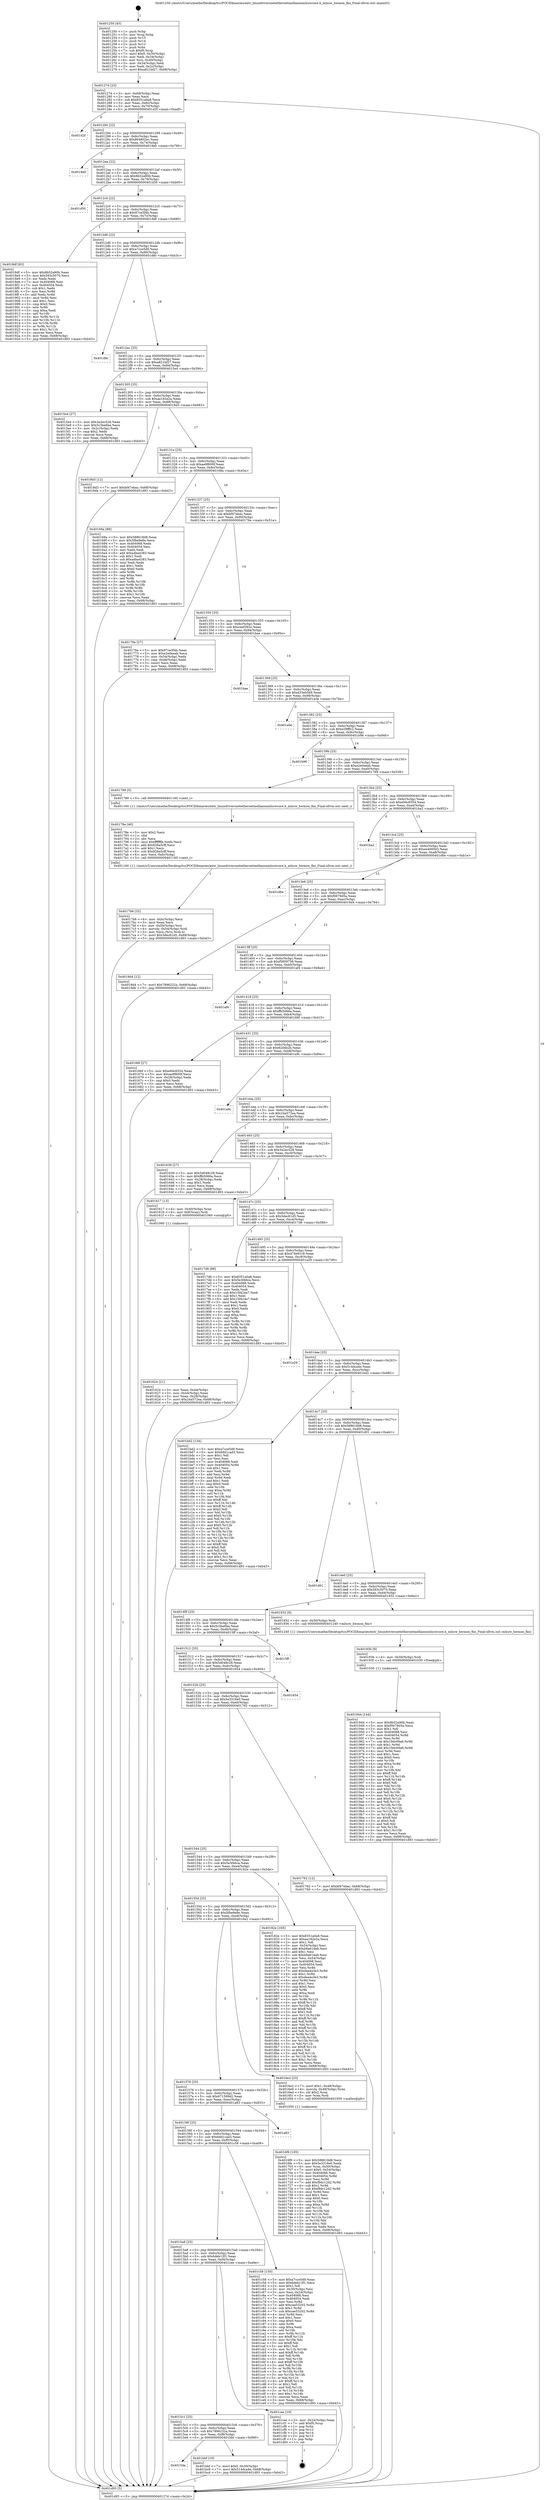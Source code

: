 digraph "0x401250" {
  label = "0x401250 (/mnt/c/Users/mathe/Desktop/tcc/POCII/binaries/extr_linuxdriversnetethernetmellanoxmlxswcore.h_mlxsw_hwmon_fini_Final-ollvm.out::main(0))"
  labelloc = "t"
  node[shape=record]

  Entry [label="",width=0.3,height=0.3,shape=circle,fillcolor=black,style=filled]
  "0x40127d" [label="{
     0x40127d [23]\l
     | [instrs]\l
     &nbsp;&nbsp;0x40127d \<+3\>: mov -0x68(%rbp),%eax\l
     &nbsp;&nbsp;0x401280 \<+2\>: mov %eax,%ecx\l
     &nbsp;&nbsp;0x401282 \<+6\>: sub $0x8351a0a8,%ecx\l
     &nbsp;&nbsp;0x401288 \<+3\>: mov %eax,-0x6c(%rbp)\l
     &nbsp;&nbsp;0x40128b \<+3\>: mov %ecx,-0x70(%rbp)\l
     &nbsp;&nbsp;0x40128e \<+6\>: je 0000000000401d2f \<main+0xadf\>\l
  }"]
  "0x401d2f" [label="{
     0x401d2f\l
  }", style=dashed]
  "0x401294" [label="{
     0x401294 [22]\l
     | [instrs]\l
     &nbsp;&nbsp;0x401294 \<+5\>: jmp 0000000000401299 \<main+0x49\>\l
     &nbsp;&nbsp;0x401299 \<+3\>: mov -0x6c(%rbp),%eax\l
     &nbsp;&nbsp;0x40129c \<+5\>: sub $0x864802ec,%eax\l
     &nbsp;&nbsp;0x4012a1 \<+3\>: mov %eax,-0x74(%rbp)\l
     &nbsp;&nbsp;0x4012a4 \<+6\>: je 00000000004019e0 \<main+0x790\>\l
  }"]
  Exit [label="",width=0.3,height=0.3,shape=circle,fillcolor=black,style=filled,peripheries=2]
  "0x4019e0" [label="{
     0x4019e0\l
  }", style=dashed]
  "0x4012aa" [label="{
     0x4012aa [22]\l
     | [instrs]\l
     &nbsp;&nbsp;0x4012aa \<+5\>: jmp 00000000004012af \<main+0x5f\>\l
     &nbsp;&nbsp;0x4012af \<+3\>: mov -0x6c(%rbp),%eax\l
     &nbsp;&nbsp;0x4012b2 \<+5\>: sub $0x8b52a90b,%eax\l
     &nbsp;&nbsp;0x4012b7 \<+3\>: mov %eax,-0x78(%rbp)\l
     &nbsp;&nbsp;0x4012ba \<+6\>: je 0000000000401d50 \<main+0xb00\>\l
  }"]
  "0x4015da" [label="{
     0x4015da\l
  }", style=dashed]
  "0x401d50" [label="{
     0x401d50\l
  }", style=dashed]
  "0x4012c0" [label="{
     0x4012c0 [22]\l
     | [instrs]\l
     &nbsp;&nbsp;0x4012c0 \<+5\>: jmp 00000000004012c5 \<main+0x75\>\l
     &nbsp;&nbsp;0x4012c5 \<+3\>: mov -0x6c(%rbp),%eax\l
     &nbsp;&nbsp;0x4012c8 \<+5\>: sub $0x97ce3f4b,%eax\l
     &nbsp;&nbsp;0x4012cd \<+3\>: mov %eax,-0x7c(%rbp)\l
     &nbsp;&nbsp;0x4012d0 \<+6\>: je 00000000004018df \<main+0x68f\>\l
  }"]
  "0x401bbf" [label="{
     0x401bbf [19]\l
     | [instrs]\l
     &nbsp;&nbsp;0x401bbf \<+7\>: movl $0x0,-0x30(%rbp)\l
     &nbsp;&nbsp;0x401bc6 \<+7\>: movl $0x514dca4e,-0x68(%rbp)\l
     &nbsp;&nbsp;0x401bcd \<+5\>: jmp 0000000000401d93 \<main+0xb43\>\l
  }"]
  "0x4018df" [label="{
     0x4018df [83]\l
     | [instrs]\l
     &nbsp;&nbsp;0x4018df \<+5\>: mov $0x8b52a90b,%eax\l
     &nbsp;&nbsp;0x4018e4 \<+5\>: mov $0x593c5070,%ecx\l
     &nbsp;&nbsp;0x4018e9 \<+2\>: xor %edx,%edx\l
     &nbsp;&nbsp;0x4018eb \<+7\>: mov 0x404068,%esi\l
     &nbsp;&nbsp;0x4018f2 \<+7\>: mov 0x404054,%edi\l
     &nbsp;&nbsp;0x4018f9 \<+3\>: sub $0x1,%edx\l
     &nbsp;&nbsp;0x4018fc \<+3\>: mov %esi,%r8d\l
     &nbsp;&nbsp;0x4018ff \<+3\>: add %edx,%r8d\l
     &nbsp;&nbsp;0x401902 \<+4\>: imul %r8d,%esi\l
     &nbsp;&nbsp;0x401906 \<+3\>: and $0x1,%esi\l
     &nbsp;&nbsp;0x401909 \<+3\>: cmp $0x0,%esi\l
     &nbsp;&nbsp;0x40190c \<+4\>: sete %r9b\l
     &nbsp;&nbsp;0x401910 \<+3\>: cmp $0xa,%edi\l
     &nbsp;&nbsp;0x401913 \<+4\>: setl %r10b\l
     &nbsp;&nbsp;0x401917 \<+3\>: mov %r9b,%r11b\l
     &nbsp;&nbsp;0x40191a \<+3\>: and %r10b,%r11b\l
     &nbsp;&nbsp;0x40191d \<+3\>: xor %r10b,%r9b\l
     &nbsp;&nbsp;0x401920 \<+3\>: or %r9b,%r11b\l
     &nbsp;&nbsp;0x401923 \<+4\>: test $0x1,%r11b\l
     &nbsp;&nbsp;0x401927 \<+3\>: cmovne %ecx,%eax\l
     &nbsp;&nbsp;0x40192a \<+3\>: mov %eax,-0x68(%rbp)\l
     &nbsp;&nbsp;0x40192d \<+5\>: jmp 0000000000401d93 \<main+0xb43\>\l
  }"]
  "0x4012d6" [label="{
     0x4012d6 [22]\l
     | [instrs]\l
     &nbsp;&nbsp;0x4012d6 \<+5\>: jmp 00000000004012db \<main+0x8b\>\l
     &nbsp;&nbsp;0x4012db \<+3\>: mov -0x6c(%rbp),%eax\l
     &nbsp;&nbsp;0x4012de \<+5\>: sub $0xa7cce5d9,%eax\l
     &nbsp;&nbsp;0x4012e3 \<+3\>: mov %eax,-0x80(%rbp)\l
     &nbsp;&nbsp;0x4012e6 \<+6\>: je 0000000000401d8c \<main+0xb3c\>\l
  }"]
  "0x4015c1" [label="{
     0x4015c1 [25]\l
     | [instrs]\l
     &nbsp;&nbsp;0x4015c1 \<+5\>: jmp 00000000004015c6 \<main+0x376\>\l
     &nbsp;&nbsp;0x4015c6 \<+3\>: mov -0x6c(%rbp),%eax\l
     &nbsp;&nbsp;0x4015c9 \<+5\>: sub $0x7896232a,%eax\l
     &nbsp;&nbsp;0x4015ce \<+6\>: mov %eax,-0xf8(%rbp)\l
     &nbsp;&nbsp;0x4015d4 \<+6\>: je 0000000000401bbf \<main+0x96f\>\l
  }"]
  "0x401d8c" [label="{
     0x401d8c\l
  }", style=dashed]
  "0x4012ec" [label="{
     0x4012ec [25]\l
     | [instrs]\l
     &nbsp;&nbsp;0x4012ec \<+5\>: jmp 00000000004012f1 \<main+0xa1\>\l
     &nbsp;&nbsp;0x4012f1 \<+3\>: mov -0x6c(%rbp),%eax\l
     &nbsp;&nbsp;0x4012f4 \<+5\>: sub $0xa821bf27,%eax\l
     &nbsp;&nbsp;0x4012f9 \<+6\>: mov %eax,-0x84(%rbp)\l
     &nbsp;&nbsp;0x4012ff \<+6\>: je 00000000004015e4 \<main+0x394\>\l
  }"]
  "0x401cee" [label="{
     0x401cee [19]\l
     | [instrs]\l
     &nbsp;&nbsp;0x401cee \<+3\>: mov -0x24(%rbp),%eax\l
     &nbsp;&nbsp;0x401cf1 \<+7\>: add $0xf0,%rsp\l
     &nbsp;&nbsp;0x401cf8 \<+1\>: pop %rbx\l
     &nbsp;&nbsp;0x401cf9 \<+2\>: pop %r12\l
     &nbsp;&nbsp;0x401cfb \<+2\>: pop %r14\l
     &nbsp;&nbsp;0x401cfd \<+2\>: pop %r15\l
     &nbsp;&nbsp;0x401cff \<+1\>: pop %rbp\l
     &nbsp;&nbsp;0x401d00 \<+1\>: ret\l
  }"]
  "0x4015e4" [label="{
     0x4015e4 [27]\l
     | [instrs]\l
     &nbsp;&nbsp;0x4015e4 \<+5\>: mov $0x3a2ec528,%eax\l
     &nbsp;&nbsp;0x4015e9 \<+5\>: mov $0x5c3be6ba,%ecx\l
     &nbsp;&nbsp;0x4015ee \<+3\>: mov -0x2c(%rbp),%edx\l
     &nbsp;&nbsp;0x4015f1 \<+3\>: cmp $0x2,%edx\l
     &nbsp;&nbsp;0x4015f4 \<+3\>: cmovne %ecx,%eax\l
     &nbsp;&nbsp;0x4015f7 \<+3\>: mov %eax,-0x68(%rbp)\l
     &nbsp;&nbsp;0x4015fa \<+5\>: jmp 0000000000401d93 \<main+0xb43\>\l
  }"]
  "0x401305" [label="{
     0x401305 [25]\l
     | [instrs]\l
     &nbsp;&nbsp;0x401305 \<+5\>: jmp 000000000040130a \<main+0xba\>\l
     &nbsp;&nbsp;0x40130a \<+3\>: mov -0x6c(%rbp),%eax\l
     &nbsp;&nbsp;0x40130d \<+5\>: sub $0xaa182e2a,%eax\l
     &nbsp;&nbsp;0x401312 \<+6\>: mov %eax,-0x88(%rbp)\l
     &nbsp;&nbsp;0x401318 \<+6\>: je 00000000004018d3 \<main+0x683\>\l
  }"]
  "0x401d93" [label="{
     0x401d93 [5]\l
     | [instrs]\l
     &nbsp;&nbsp;0x401d93 \<+5\>: jmp 000000000040127d \<main+0x2d\>\l
  }"]
  "0x401250" [label="{
     0x401250 [45]\l
     | [instrs]\l
     &nbsp;&nbsp;0x401250 \<+1\>: push %rbp\l
     &nbsp;&nbsp;0x401251 \<+3\>: mov %rsp,%rbp\l
     &nbsp;&nbsp;0x401254 \<+2\>: push %r15\l
     &nbsp;&nbsp;0x401256 \<+2\>: push %r14\l
     &nbsp;&nbsp;0x401258 \<+2\>: push %r12\l
     &nbsp;&nbsp;0x40125a \<+1\>: push %rbx\l
     &nbsp;&nbsp;0x40125b \<+7\>: sub $0xf0,%rsp\l
     &nbsp;&nbsp;0x401262 \<+7\>: movl $0x0,-0x30(%rbp)\l
     &nbsp;&nbsp;0x401269 \<+3\>: mov %edi,-0x34(%rbp)\l
     &nbsp;&nbsp;0x40126c \<+4\>: mov %rsi,-0x40(%rbp)\l
     &nbsp;&nbsp;0x401270 \<+3\>: mov -0x34(%rbp),%edi\l
     &nbsp;&nbsp;0x401273 \<+3\>: mov %edi,-0x2c(%rbp)\l
     &nbsp;&nbsp;0x401276 \<+7\>: movl $0xa821bf27,-0x68(%rbp)\l
  }"]
  "0x4015a8" [label="{
     0x4015a8 [25]\l
     | [instrs]\l
     &nbsp;&nbsp;0x4015a8 \<+5\>: jmp 00000000004015ad \<main+0x35d\>\l
     &nbsp;&nbsp;0x4015ad \<+3\>: mov -0x6c(%rbp),%eax\l
     &nbsp;&nbsp;0x4015b0 \<+5\>: sub $0x6deb13f1,%eax\l
     &nbsp;&nbsp;0x4015b5 \<+6\>: mov %eax,-0xf4(%rbp)\l
     &nbsp;&nbsp;0x4015bb \<+6\>: je 0000000000401cee \<main+0xa9e\>\l
  }"]
  "0x4018d3" [label="{
     0x4018d3 [12]\l
     | [instrs]\l
     &nbsp;&nbsp;0x4018d3 \<+7\>: movl $0xbf47ebac,-0x68(%rbp)\l
     &nbsp;&nbsp;0x4018da \<+5\>: jmp 0000000000401d93 \<main+0xb43\>\l
  }"]
  "0x40131e" [label="{
     0x40131e [25]\l
     | [instrs]\l
     &nbsp;&nbsp;0x40131e \<+5\>: jmp 0000000000401323 \<main+0xd3\>\l
     &nbsp;&nbsp;0x401323 \<+3\>: mov -0x6c(%rbp),%eax\l
     &nbsp;&nbsp;0x401326 \<+5\>: sub $0xae9f600f,%eax\l
     &nbsp;&nbsp;0x40132b \<+6\>: mov %eax,-0x8c(%rbp)\l
     &nbsp;&nbsp;0x401331 \<+6\>: je 000000000040168a \<main+0x43a\>\l
  }"]
  "0x401c58" [label="{
     0x401c58 [150]\l
     | [instrs]\l
     &nbsp;&nbsp;0x401c58 \<+5\>: mov $0xa7cce5d9,%eax\l
     &nbsp;&nbsp;0x401c5d \<+5\>: mov $0x6deb13f1,%ecx\l
     &nbsp;&nbsp;0x401c62 \<+2\>: mov $0x1,%dl\l
     &nbsp;&nbsp;0x401c64 \<+3\>: mov -0x30(%rbp),%esi\l
     &nbsp;&nbsp;0x401c67 \<+3\>: mov %esi,-0x24(%rbp)\l
     &nbsp;&nbsp;0x401c6a \<+7\>: mov 0x404068,%esi\l
     &nbsp;&nbsp;0x401c71 \<+7\>: mov 0x404054,%edi\l
     &nbsp;&nbsp;0x401c78 \<+3\>: mov %esi,%r8d\l
     &nbsp;&nbsp;0x401c7b \<+7\>: add $0xcae53202,%r8d\l
     &nbsp;&nbsp;0x401c82 \<+4\>: sub $0x1,%r8d\l
     &nbsp;&nbsp;0x401c86 \<+7\>: sub $0xcae53202,%r8d\l
     &nbsp;&nbsp;0x401c8d \<+4\>: imul %r8d,%esi\l
     &nbsp;&nbsp;0x401c91 \<+3\>: and $0x1,%esi\l
     &nbsp;&nbsp;0x401c94 \<+3\>: cmp $0x0,%esi\l
     &nbsp;&nbsp;0x401c97 \<+4\>: sete %r9b\l
     &nbsp;&nbsp;0x401c9b \<+3\>: cmp $0xa,%edi\l
     &nbsp;&nbsp;0x401c9e \<+4\>: setl %r10b\l
     &nbsp;&nbsp;0x401ca2 \<+3\>: mov %r9b,%r11b\l
     &nbsp;&nbsp;0x401ca5 \<+4\>: xor $0xff,%r11b\l
     &nbsp;&nbsp;0x401ca9 \<+3\>: mov %r10b,%bl\l
     &nbsp;&nbsp;0x401cac \<+3\>: xor $0xff,%bl\l
     &nbsp;&nbsp;0x401caf \<+3\>: xor $0x1,%dl\l
     &nbsp;&nbsp;0x401cb2 \<+3\>: mov %r11b,%r14b\l
     &nbsp;&nbsp;0x401cb5 \<+4\>: and $0xff,%r14b\l
     &nbsp;&nbsp;0x401cb9 \<+3\>: and %dl,%r9b\l
     &nbsp;&nbsp;0x401cbc \<+3\>: mov %bl,%r15b\l
     &nbsp;&nbsp;0x401cbf \<+4\>: and $0xff,%r15b\l
     &nbsp;&nbsp;0x401cc3 \<+3\>: and %dl,%r10b\l
     &nbsp;&nbsp;0x401cc6 \<+3\>: or %r9b,%r14b\l
     &nbsp;&nbsp;0x401cc9 \<+3\>: or %r10b,%r15b\l
     &nbsp;&nbsp;0x401ccc \<+3\>: xor %r15b,%r14b\l
     &nbsp;&nbsp;0x401ccf \<+3\>: or %bl,%r11b\l
     &nbsp;&nbsp;0x401cd2 \<+4\>: xor $0xff,%r11b\l
     &nbsp;&nbsp;0x401cd6 \<+3\>: or $0x1,%dl\l
     &nbsp;&nbsp;0x401cd9 \<+3\>: and %dl,%r11b\l
     &nbsp;&nbsp;0x401cdc \<+3\>: or %r11b,%r14b\l
     &nbsp;&nbsp;0x401cdf \<+4\>: test $0x1,%r14b\l
     &nbsp;&nbsp;0x401ce3 \<+3\>: cmovne %ecx,%eax\l
     &nbsp;&nbsp;0x401ce6 \<+3\>: mov %eax,-0x68(%rbp)\l
     &nbsp;&nbsp;0x401ce9 \<+5\>: jmp 0000000000401d93 \<main+0xb43\>\l
  }"]
  "0x40168a" [label="{
     0x40168a [88]\l
     | [instrs]\l
     &nbsp;&nbsp;0x40168a \<+5\>: mov $0x588618d8,%eax\l
     &nbsp;&nbsp;0x40168f \<+5\>: mov $0x5fbe9e8e,%ecx\l
     &nbsp;&nbsp;0x401694 \<+7\>: mov 0x404068,%edx\l
     &nbsp;&nbsp;0x40169b \<+7\>: mov 0x404054,%esi\l
     &nbsp;&nbsp;0x4016a2 \<+2\>: mov %edx,%edi\l
     &nbsp;&nbsp;0x4016a4 \<+6\>: add $0xa4ba4383,%edi\l
     &nbsp;&nbsp;0x4016aa \<+3\>: sub $0x1,%edi\l
     &nbsp;&nbsp;0x4016ad \<+6\>: sub $0xa4ba4383,%edi\l
     &nbsp;&nbsp;0x4016b3 \<+3\>: imul %edi,%edx\l
     &nbsp;&nbsp;0x4016b6 \<+3\>: and $0x1,%edx\l
     &nbsp;&nbsp;0x4016b9 \<+3\>: cmp $0x0,%edx\l
     &nbsp;&nbsp;0x4016bc \<+4\>: sete %r8b\l
     &nbsp;&nbsp;0x4016c0 \<+3\>: cmp $0xa,%esi\l
     &nbsp;&nbsp;0x4016c3 \<+4\>: setl %r9b\l
     &nbsp;&nbsp;0x4016c7 \<+3\>: mov %r8b,%r10b\l
     &nbsp;&nbsp;0x4016ca \<+3\>: and %r9b,%r10b\l
     &nbsp;&nbsp;0x4016cd \<+3\>: xor %r9b,%r8b\l
     &nbsp;&nbsp;0x4016d0 \<+3\>: or %r8b,%r10b\l
     &nbsp;&nbsp;0x4016d3 \<+4\>: test $0x1,%r10b\l
     &nbsp;&nbsp;0x4016d7 \<+3\>: cmovne %ecx,%eax\l
     &nbsp;&nbsp;0x4016da \<+3\>: mov %eax,-0x68(%rbp)\l
     &nbsp;&nbsp;0x4016dd \<+5\>: jmp 0000000000401d93 \<main+0xb43\>\l
  }"]
  "0x401337" [label="{
     0x401337 [25]\l
     | [instrs]\l
     &nbsp;&nbsp;0x401337 \<+5\>: jmp 000000000040133c \<main+0xec\>\l
     &nbsp;&nbsp;0x40133c \<+3\>: mov -0x6c(%rbp),%eax\l
     &nbsp;&nbsp;0x40133f \<+5\>: sub $0xbf47ebac,%eax\l
     &nbsp;&nbsp;0x401344 \<+6\>: mov %eax,-0x90(%rbp)\l
     &nbsp;&nbsp;0x40134a \<+6\>: je 000000000040176e \<main+0x51e\>\l
  }"]
  "0x40158f" [label="{
     0x40158f [25]\l
     | [instrs]\l
     &nbsp;&nbsp;0x40158f \<+5\>: jmp 0000000000401594 \<main+0x344\>\l
     &nbsp;&nbsp;0x401594 \<+3\>: mov -0x6c(%rbp),%eax\l
     &nbsp;&nbsp;0x401597 \<+5\>: sub $0x6dd1cad3,%eax\l
     &nbsp;&nbsp;0x40159c \<+6\>: mov %eax,-0xf0(%rbp)\l
     &nbsp;&nbsp;0x4015a2 \<+6\>: je 0000000000401c58 \<main+0xa08\>\l
  }"]
  "0x40176e" [label="{
     0x40176e [27]\l
     | [instrs]\l
     &nbsp;&nbsp;0x40176e \<+5\>: mov $0x97ce3f4b,%eax\l
     &nbsp;&nbsp;0x401773 \<+5\>: mov $0xe2e0eeab,%ecx\l
     &nbsp;&nbsp;0x401778 \<+3\>: mov -0x54(%rbp),%edx\l
     &nbsp;&nbsp;0x40177b \<+3\>: cmp -0x48(%rbp),%edx\l
     &nbsp;&nbsp;0x40177e \<+3\>: cmovl %ecx,%eax\l
     &nbsp;&nbsp;0x401781 \<+3\>: mov %eax,-0x68(%rbp)\l
     &nbsp;&nbsp;0x401784 \<+5\>: jmp 0000000000401d93 \<main+0xb43\>\l
  }"]
  "0x401350" [label="{
     0x401350 [25]\l
     | [instrs]\l
     &nbsp;&nbsp;0x401350 \<+5\>: jmp 0000000000401355 \<main+0x105\>\l
     &nbsp;&nbsp;0x401355 \<+3\>: mov -0x6c(%rbp),%eax\l
     &nbsp;&nbsp;0x401358 \<+5\>: sub $0xceef392e,%eax\l
     &nbsp;&nbsp;0x40135d \<+6\>: mov %eax,-0x94(%rbp)\l
     &nbsp;&nbsp;0x401363 \<+6\>: je 0000000000401bae \<main+0x95e\>\l
  }"]
  "0x401a83" [label="{
     0x401a83\l
  }", style=dashed]
  "0x401bae" [label="{
     0x401bae\l
  }", style=dashed]
  "0x401369" [label="{
     0x401369 [25]\l
     | [instrs]\l
     &nbsp;&nbsp;0x401369 \<+5\>: jmp 000000000040136e \<main+0x11e\>\l
     &nbsp;&nbsp;0x40136e \<+3\>: mov -0x6c(%rbp),%eax\l
     &nbsp;&nbsp;0x401371 \<+5\>: sub $0xd33eb5b9,%eax\l
     &nbsp;&nbsp;0x401376 \<+6\>: mov %eax,-0x98(%rbp)\l
     &nbsp;&nbsp;0x40137c \<+6\>: je 0000000000401a0e \<main+0x7be\>\l
  }"]
  "0x401944" [label="{
     0x401944 [144]\l
     | [instrs]\l
     &nbsp;&nbsp;0x401944 \<+5\>: mov $0x8b52a90b,%eax\l
     &nbsp;&nbsp;0x401949 \<+5\>: mov $0xf0679d5a,%ecx\l
     &nbsp;&nbsp;0x40194e \<+2\>: mov $0x1,%dl\l
     &nbsp;&nbsp;0x401950 \<+7\>: mov 0x404068,%esi\l
     &nbsp;&nbsp;0x401957 \<+8\>: mov 0x404054,%r8d\l
     &nbsp;&nbsp;0x40195f \<+3\>: mov %esi,%r9d\l
     &nbsp;&nbsp;0x401962 \<+7\>: sub $0x19dc09a6,%r9d\l
     &nbsp;&nbsp;0x401969 \<+4\>: sub $0x1,%r9d\l
     &nbsp;&nbsp;0x40196d \<+7\>: add $0x19dc09a6,%r9d\l
     &nbsp;&nbsp;0x401974 \<+4\>: imul %r9d,%esi\l
     &nbsp;&nbsp;0x401978 \<+3\>: and $0x1,%esi\l
     &nbsp;&nbsp;0x40197b \<+3\>: cmp $0x0,%esi\l
     &nbsp;&nbsp;0x40197e \<+4\>: sete %r10b\l
     &nbsp;&nbsp;0x401982 \<+4\>: cmp $0xa,%r8d\l
     &nbsp;&nbsp;0x401986 \<+4\>: setl %r11b\l
     &nbsp;&nbsp;0x40198a \<+3\>: mov %r10b,%bl\l
     &nbsp;&nbsp;0x40198d \<+3\>: xor $0xff,%bl\l
     &nbsp;&nbsp;0x401990 \<+3\>: mov %r11b,%r14b\l
     &nbsp;&nbsp;0x401993 \<+4\>: xor $0xff,%r14b\l
     &nbsp;&nbsp;0x401997 \<+3\>: xor $0x0,%dl\l
     &nbsp;&nbsp;0x40199a \<+3\>: mov %bl,%r15b\l
     &nbsp;&nbsp;0x40199d \<+4\>: and $0x0,%r15b\l
     &nbsp;&nbsp;0x4019a1 \<+3\>: and %dl,%r10b\l
     &nbsp;&nbsp;0x4019a4 \<+3\>: mov %r14b,%r12b\l
     &nbsp;&nbsp;0x4019a7 \<+4\>: and $0x0,%r12b\l
     &nbsp;&nbsp;0x4019ab \<+3\>: and %dl,%r11b\l
     &nbsp;&nbsp;0x4019ae \<+3\>: or %r10b,%r15b\l
     &nbsp;&nbsp;0x4019b1 \<+3\>: or %r11b,%r12b\l
     &nbsp;&nbsp;0x4019b4 \<+3\>: xor %r12b,%r15b\l
     &nbsp;&nbsp;0x4019b7 \<+3\>: or %r14b,%bl\l
     &nbsp;&nbsp;0x4019ba \<+3\>: xor $0xff,%bl\l
     &nbsp;&nbsp;0x4019bd \<+3\>: or $0x0,%dl\l
     &nbsp;&nbsp;0x4019c0 \<+2\>: and %dl,%bl\l
     &nbsp;&nbsp;0x4019c2 \<+3\>: or %bl,%r15b\l
     &nbsp;&nbsp;0x4019c5 \<+4\>: test $0x1,%r15b\l
     &nbsp;&nbsp;0x4019c9 \<+3\>: cmovne %ecx,%eax\l
     &nbsp;&nbsp;0x4019cc \<+3\>: mov %eax,-0x68(%rbp)\l
     &nbsp;&nbsp;0x4019cf \<+5\>: jmp 0000000000401d93 \<main+0xb43\>\l
  }"]
  "0x401a0e" [label="{
     0x401a0e\l
  }", style=dashed]
  "0x401382" [label="{
     0x401382 [25]\l
     | [instrs]\l
     &nbsp;&nbsp;0x401382 \<+5\>: jmp 0000000000401387 \<main+0x137\>\l
     &nbsp;&nbsp;0x401387 \<+3\>: mov -0x6c(%rbp),%eax\l
     &nbsp;&nbsp;0x40138a \<+5\>: sub $0xe29fffc2,%eax\l
     &nbsp;&nbsp;0x40138f \<+6\>: mov %eax,-0x9c(%rbp)\l
     &nbsp;&nbsp;0x401395 \<+6\>: je 0000000000401b96 \<main+0x946\>\l
  }"]
  "0x40193b" [label="{
     0x40193b [9]\l
     | [instrs]\l
     &nbsp;&nbsp;0x40193b \<+4\>: mov -0x50(%rbp),%rdi\l
     &nbsp;&nbsp;0x40193f \<+5\>: call 0000000000401030 \<free@plt\>\l
     | [calls]\l
     &nbsp;&nbsp;0x401030 \{1\} (unknown)\l
  }"]
  "0x401b96" [label="{
     0x401b96\l
  }", style=dashed]
  "0x40139b" [label="{
     0x40139b [25]\l
     | [instrs]\l
     &nbsp;&nbsp;0x40139b \<+5\>: jmp 00000000004013a0 \<main+0x150\>\l
     &nbsp;&nbsp;0x4013a0 \<+3\>: mov -0x6c(%rbp),%eax\l
     &nbsp;&nbsp;0x4013a3 \<+5\>: sub $0xe2e0eeab,%eax\l
     &nbsp;&nbsp;0x4013a8 \<+6\>: mov %eax,-0xa0(%rbp)\l
     &nbsp;&nbsp;0x4013ae \<+6\>: je 0000000000401789 \<main+0x539\>\l
  }"]
  "0x4017b6" [label="{
     0x4017b6 [32]\l
     | [instrs]\l
     &nbsp;&nbsp;0x4017b6 \<+6\>: mov -0xfc(%rbp),%ecx\l
     &nbsp;&nbsp;0x4017bc \<+3\>: imul %eax,%ecx\l
     &nbsp;&nbsp;0x4017bf \<+4\>: mov -0x50(%rbp),%rsi\l
     &nbsp;&nbsp;0x4017c3 \<+4\>: movslq -0x54(%rbp),%rdi\l
     &nbsp;&nbsp;0x4017c7 \<+3\>: mov %ecx,(%rsi,%rdi,4)\l
     &nbsp;&nbsp;0x4017ca \<+7\>: movl $0x3dec81d5,-0x68(%rbp)\l
     &nbsp;&nbsp;0x4017d1 \<+5\>: jmp 0000000000401d93 \<main+0xb43\>\l
  }"]
  "0x401789" [label="{
     0x401789 [5]\l
     | [instrs]\l
     &nbsp;&nbsp;0x401789 \<+5\>: call 0000000000401160 \<next_i\>\l
     | [calls]\l
     &nbsp;&nbsp;0x401160 \{1\} (/mnt/c/Users/mathe/Desktop/tcc/POCII/binaries/extr_linuxdriversnetethernetmellanoxmlxswcore.h_mlxsw_hwmon_fini_Final-ollvm.out::next_i)\l
  }"]
  "0x4013b4" [label="{
     0x4013b4 [25]\l
     | [instrs]\l
     &nbsp;&nbsp;0x4013b4 \<+5\>: jmp 00000000004013b9 \<main+0x169\>\l
     &nbsp;&nbsp;0x4013b9 \<+3\>: mov -0x6c(%rbp),%eax\l
     &nbsp;&nbsp;0x4013bc \<+5\>: sub $0xe94c6554,%eax\l
     &nbsp;&nbsp;0x4013c1 \<+6\>: mov %eax,-0xa4(%rbp)\l
     &nbsp;&nbsp;0x4013c7 \<+6\>: je 0000000000401ba2 \<main+0x952\>\l
  }"]
  "0x40178e" [label="{
     0x40178e [40]\l
     | [instrs]\l
     &nbsp;&nbsp;0x40178e \<+5\>: mov $0x2,%ecx\l
     &nbsp;&nbsp;0x401793 \<+1\>: cltd\l
     &nbsp;&nbsp;0x401794 \<+2\>: idiv %ecx\l
     &nbsp;&nbsp;0x401796 \<+6\>: imul $0xfffffffe,%edx,%ecx\l
     &nbsp;&nbsp;0x40179c \<+6\>: add $0x926a5cff,%ecx\l
     &nbsp;&nbsp;0x4017a2 \<+3\>: add $0x1,%ecx\l
     &nbsp;&nbsp;0x4017a5 \<+6\>: sub $0x926a5cff,%ecx\l
     &nbsp;&nbsp;0x4017ab \<+6\>: mov %ecx,-0xfc(%rbp)\l
     &nbsp;&nbsp;0x4017b1 \<+5\>: call 0000000000401160 \<next_i\>\l
     | [calls]\l
     &nbsp;&nbsp;0x401160 \{1\} (/mnt/c/Users/mathe/Desktop/tcc/POCII/binaries/extr_linuxdriversnetethernetmellanoxmlxswcore.h_mlxsw_hwmon_fini_Final-ollvm.out::next_i)\l
  }"]
  "0x401ba2" [label="{
     0x401ba2\l
  }", style=dashed]
  "0x4013cd" [label="{
     0x4013cd [25]\l
     | [instrs]\l
     &nbsp;&nbsp;0x4013cd \<+5\>: jmp 00000000004013d2 \<main+0x182\>\l
     &nbsp;&nbsp;0x4013d2 \<+3\>: mov -0x6c(%rbp),%eax\l
     &nbsp;&nbsp;0x4013d5 \<+5\>: sub $0xee4000d3,%eax\l
     &nbsp;&nbsp;0x4013da \<+6\>: mov %eax,-0xa8(%rbp)\l
     &nbsp;&nbsp;0x4013e0 \<+6\>: je 0000000000401d6e \<main+0xb1e\>\l
  }"]
  "0x4016f9" [label="{
     0x4016f9 [105]\l
     | [instrs]\l
     &nbsp;&nbsp;0x4016f9 \<+5\>: mov $0x588618d8,%ecx\l
     &nbsp;&nbsp;0x4016fe \<+5\>: mov $0x5e3316e0,%edx\l
     &nbsp;&nbsp;0x401703 \<+4\>: mov %rax,-0x50(%rbp)\l
     &nbsp;&nbsp;0x401707 \<+7\>: movl $0x0,-0x54(%rbp)\l
     &nbsp;&nbsp;0x40170e \<+7\>: mov 0x404068,%esi\l
     &nbsp;&nbsp;0x401715 \<+8\>: mov 0x404054,%r8d\l
     &nbsp;&nbsp;0x40171d \<+3\>: mov %esi,%r9d\l
     &nbsp;&nbsp;0x401720 \<+7\>: add $0xf9dc12d2,%r9d\l
     &nbsp;&nbsp;0x401727 \<+4\>: sub $0x1,%r9d\l
     &nbsp;&nbsp;0x40172b \<+7\>: sub $0xf9dc12d2,%r9d\l
     &nbsp;&nbsp;0x401732 \<+4\>: imul %r9d,%esi\l
     &nbsp;&nbsp;0x401736 \<+3\>: and $0x1,%esi\l
     &nbsp;&nbsp;0x401739 \<+3\>: cmp $0x0,%esi\l
     &nbsp;&nbsp;0x40173c \<+4\>: sete %r10b\l
     &nbsp;&nbsp;0x401740 \<+4\>: cmp $0xa,%r8d\l
     &nbsp;&nbsp;0x401744 \<+4\>: setl %r11b\l
     &nbsp;&nbsp;0x401748 \<+3\>: mov %r10b,%bl\l
     &nbsp;&nbsp;0x40174b \<+3\>: and %r11b,%bl\l
     &nbsp;&nbsp;0x40174e \<+3\>: xor %r11b,%r10b\l
     &nbsp;&nbsp;0x401751 \<+3\>: or %r10b,%bl\l
     &nbsp;&nbsp;0x401754 \<+3\>: test $0x1,%bl\l
     &nbsp;&nbsp;0x401757 \<+3\>: cmovne %edx,%ecx\l
     &nbsp;&nbsp;0x40175a \<+3\>: mov %ecx,-0x68(%rbp)\l
     &nbsp;&nbsp;0x40175d \<+5\>: jmp 0000000000401d93 \<main+0xb43\>\l
  }"]
  "0x401d6e" [label="{
     0x401d6e\l
  }", style=dashed]
  "0x4013e6" [label="{
     0x4013e6 [25]\l
     | [instrs]\l
     &nbsp;&nbsp;0x4013e6 \<+5\>: jmp 00000000004013eb \<main+0x19b\>\l
     &nbsp;&nbsp;0x4013eb \<+3\>: mov -0x6c(%rbp),%eax\l
     &nbsp;&nbsp;0x4013ee \<+5\>: sub $0xf0679d5a,%eax\l
     &nbsp;&nbsp;0x4013f3 \<+6\>: mov %eax,-0xac(%rbp)\l
     &nbsp;&nbsp;0x4013f9 \<+6\>: je 00000000004019d4 \<main+0x784\>\l
  }"]
  "0x401576" [label="{
     0x401576 [25]\l
     | [instrs]\l
     &nbsp;&nbsp;0x401576 \<+5\>: jmp 000000000040157b \<main+0x32b\>\l
     &nbsp;&nbsp;0x40157b \<+3\>: mov -0x6c(%rbp),%eax\l
     &nbsp;&nbsp;0x40157e \<+5\>: sub $0x671599d2,%eax\l
     &nbsp;&nbsp;0x401583 \<+6\>: mov %eax,-0xec(%rbp)\l
     &nbsp;&nbsp;0x401589 \<+6\>: je 0000000000401a83 \<main+0x833\>\l
  }"]
  "0x4019d4" [label="{
     0x4019d4 [12]\l
     | [instrs]\l
     &nbsp;&nbsp;0x4019d4 \<+7\>: movl $0x7896232a,-0x68(%rbp)\l
     &nbsp;&nbsp;0x4019db \<+5\>: jmp 0000000000401d93 \<main+0xb43\>\l
  }"]
  "0x4013ff" [label="{
     0x4013ff [25]\l
     | [instrs]\l
     &nbsp;&nbsp;0x4013ff \<+5\>: jmp 0000000000401404 \<main+0x1b4\>\l
     &nbsp;&nbsp;0x401404 \<+3\>: mov -0x6c(%rbp),%eax\l
     &nbsp;&nbsp;0x401407 \<+5\>: sub $0xf5859738,%eax\l
     &nbsp;&nbsp;0x40140c \<+6\>: mov %eax,-0xb0(%rbp)\l
     &nbsp;&nbsp;0x401412 \<+6\>: je 0000000000401af4 \<main+0x8a4\>\l
  }"]
  "0x4016e2" [label="{
     0x4016e2 [23]\l
     | [instrs]\l
     &nbsp;&nbsp;0x4016e2 \<+7\>: movl $0x1,-0x48(%rbp)\l
     &nbsp;&nbsp;0x4016e9 \<+4\>: movslq -0x48(%rbp),%rax\l
     &nbsp;&nbsp;0x4016ed \<+4\>: shl $0x2,%rax\l
     &nbsp;&nbsp;0x4016f1 \<+3\>: mov %rax,%rdi\l
     &nbsp;&nbsp;0x4016f4 \<+5\>: call 0000000000401050 \<malloc@plt\>\l
     | [calls]\l
     &nbsp;&nbsp;0x401050 \{1\} (unknown)\l
  }"]
  "0x401af4" [label="{
     0x401af4\l
  }", style=dashed]
  "0x401418" [label="{
     0x401418 [25]\l
     | [instrs]\l
     &nbsp;&nbsp;0x401418 \<+5\>: jmp 000000000040141d \<main+0x1cd\>\l
     &nbsp;&nbsp;0x40141d \<+3\>: mov -0x6c(%rbp),%eax\l
     &nbsp;&nbsp;0x401420 \<+5\>: sub $0xffb5066a,%eax\l
     &nbsp;&nbsp;0x401425 \<+6\>: mov %eax,-0xb4(%rbp)\l
     &nbsp;&nbsp;0x40142b \<+6\>: je 000000000040166f \<main+0x41f\>\l
  }"]
  "0x40155d" [label="{
     0x40155d [25]\l
     | [instrs]\l
     &nbsp;&nbsp;0x40155d \<+5\>: jmp 0000000000401562 \<main+0x312\>\l
     &nbsp;&nbsp;0x401562 \<+3\>: mov -0x6c(%rbp),%eax\l
     &nbsp;&nbsp;0x401565 \<+5\>: sub $0x5fbe9e8e,%eax\l
     &nbsp;&nbsp;0x40156a \<+6\>: mov %eax,-0xe8(%rbp)\l
     &nbsp;&nbsp;0x401570 \<+6\>: je 00000000004016e2 \<main+0x492\>\l
  }"]
  "0x40166f" [label="{
     0x40166f [27]\l
     | [instrs]\l
     &nbsp;&nbsp;0x40166f \<+5\>: mov $0xe94c6554,%eax\l
     &nbsp;&nbsp;0x401674 \<+5\>: mov $0xae9f600f,%ecx\l
     &nbsp;&nbsp;0x401679 \<+3\>: mov -0x28(%rbp),%edx\l
     &nbsp;&nbsp;0x40167c \<+3\>: cmp $0x0,%edx\l
     &nbsp;&nbsp;0x40167f \<+3\>: cmove %ecx,%eax\l
     &nbsp;&nbsp;0x401682 \<+3\>: mov %eax,-0x68(%rbp)\l
     &nbsp;&nbsp;0x401685 \<+5\>: jmp 0000000000401d93 \<main+0xb43\>\l
  }"]
  "0x401431" [label="{
     0x401431 [25]\l
     | [instrs]\l
     &nbsp;&nbsp;0x401431 \<+5\>: jmp 0000000000401436 \<main+0x1e6\>\l
     &nbsp;&nbsp;0x401436 \<+3\>: mov -0x6c(%rbp),%eax\l
     &nbsp;&nbsp;0x401439 \<+5\>: sub $0x82d4b2b,%eax\l
     &nbsp;&nbsp;0x40143e \<+6\>: mov %eax,-0xb8(%rbp)\l
     &nbsp;&nbsp;0x401444 \<+6\>: je 0000000000401a9c \<main+0x84c\>\l
  }"]
  "0x40182e" [label="{
     0x40182e [165]\l
     | [instrs]\l
     &nbsp;&nbsp;0x40182e \<+5\>: mov $0x8351a0a8,%eax\l
     &nbsp;&nbsp;0x401833 \<+5\>: mov $0xaa182e2a,%ecx\l
     &nbsp;&nbsp;0x401838 \<+2\>: mov $0x1,%dl\l
     &nbsp;&nbsp;0x40183a \<+3\>: mov -0x54(%rbp),%esi\l
     &nbsp;&nbsp;0x40183d \<+6\>: add $0xb9a61da9,%esi\l
     &nbsp;&nbsp;0x401843 \<+3\>: add $0x1,%esi\l
     &nbsp;&nbsp;0x401846 \<+6\>: sub $0xb9a61da9,%esi\l
     &nbsp;&nbsp;0x40184c \<+3\>: mov %esi,-0x54(%rbp)\l
     &nbsp;&nbsp;0x40184f \<+7\>: mov 0x404068,%esi\l
     &nbsp;&nbsp;0x401856 \<+7\>: mov 0x404054,%edi\l
     &nbsp;&nbsp;0x40185d \<+3\>: mov %esi,%r8d\l
     &nbsp;&nbsp;0x401860 \<+7\>: add $0xdea4a3e3,%r8d\l
     &nbsp;&nbsp;0x401867 \<+4\>: sub $0x1,%r8d\l
     &nbsp;&nbsp;0x40186b \<+7\>: sub $0xdea4a3e3,%r8d\l
     &nbsp;&nbsp;0x401872 \<+4\>: imul %r8d,%esi\l
     &nbsp;&nbsp;0x401876 \<+3\>: and $0x1,%esi\l
     &nbsp;&nbsp;0x401879 \<+3\>: cmp $0x0,%esi\l
     &nbsp;&nbsp;0x40187c \<+4\>: sete %r9b\l
     &nbsp;&nbsp;0x401880 \<+3\>: cmp $0xa,%edi\l
     &nbsp;&nbsp;0x401883 \<+4\>: setl %r10b\l
     &nbsp;&nbsp;0x401887 \<+3\>: mov %r9b,%r11b\l
     &nbsp;&nbsp;0x40188a \<+4\>: xor $0xff,%r11b\l
     &nbsp;&nbsp;0x40188e \<+3\>: mov %r10b,%bl\l
     &nbsp;&nbsp;0x401891 \<+3\>: xor $0xff,%bl\l
     &nbsp;&nbsp;0x401894 \<+3\>: xor $0x1,%dl\l
     &nbsp;&nbsp;0x401897 \<+3\>: mov %r11b,%r14b\l
     &nbsp;&nbsp;0x40189a \<+4\>: and $0xff,%r14b\l
     &nbsp;&nbsp;0x40189e \<+3\>: and %dl,%r9b\l
     &nbsp;&nbsp;0x4018a1 \<+3\>: mov %bl,%r15b\l
     &nbsp;&nbsp;0x4018a4 \<+4\>: and $0xff,%r15b\l
     &nbsp;&nbsp;0x4018a8 \<+3\>: and %dl,%r10b\l
     &nbsp;&nbsp;0x4018ab \<+3\>: or %r9b,%r14b\l
     &nbsp;&nbsp;0x4018ae \<+3\>: or %r10b,%r15b\l
     &nbsp;&nbsp;0x4018b1 \<+3\>: xor %r15b,%r14b\l
     &nbsp;&nbsp;0x4018b4 \<+3\>: or %bl,%r11b\l
     &nbsp;&nbsp;0x4018b7 \<+4\>: xor $0xff,%r11b\l
     &nbsp;&nbsp;0x4018bb \<+3\>: or $0x1,%dl\l
     &nbsp;&nbsp;0x4018be \<+3\>: and %dl,%r11b\l
     &nbsp;&nbsp;0x4018c1 \<+3\>: or %r11b,%r14b\l
     &nbsp;&nbsp;0x4018c4 \<+4\>: test $0x1,%r14b\l
     &nbsp;&nbsp;0x4018c8 \<+3\>: cmovne %ecx,%eax\l
     &nbsp;&nbsp;0x4018cb \<+3\>: mov %eax,-0x68(%rbp)\l
     &nbsp;&nbsp;0x4018ce \<+5\>: jmp 0000000000401d93 \<main+0xb43\>\l
  }"]
  "0x401a9c" [label="{
     0x401a9c\l
  }", style=dashed]
  "0x40144a" [label="{
     0x40144a [25]\l
     | [instrs]\l
     &nbsp;&nbsp;0x40144a \<+5\>: jmp 000000000040144f \<main+0x1ff\>\l
     &nbsp;&nbsp;0x40144f \<+3\>: mov -0x6c(%rbp),%eax\l
     &nbsp;&nbsp;0x401452 \<+5\>: sub $0x24a572ea,%eax\l
     &nbsp;&nbsp;0x401457 \<+6\>: mov %eax,-0xbc(%rbp)\l
     &nbsp;&nbsp;0x40145d \<+6\>: je 0000000000401639 \<main+0x3e9\>\l
  }"]
  "0x401544" [label="{
     0x401544 [25]\l
     | [instrs]\l
     &nbsp;&nbsp;0x401544 \<+5\>: jmp 0000000000401549 \<main+0x2f9\>\l
     &nbsp;&nbsp;0x401549 \<+3\>: mov -0x6c(%rbp),%eax\l
     &nbsp;&nbsp;0x40154c \<+5\>: sub $0x5e3f46ca,%eax\l
     &nbsp;&nbsp;0x401551 \<+6\>: mov %eax,-0xe4(%rbp)\l
     &nbsp;&nbsp;0x401557 \<+6\>: je 000000000040182e \<main+0x5de\>\l
  }"]
  "0x401639" [label="{
     0x401639 [27]\l
     | [instrs]\l
     &nbsp;&nbsp;0x401639 \<+5\>: mov $0x5d048c28,%eax\l
     &nbsp;&nbsp;0x40163e \<+5\>: mov $0xffb5066a,%ecx\l
     &nbsp;&nbsp;0x401643 \<+3\>: mov -0x28(%rbp),%edx\l
     &nbsp;&nbsp;0x401646 \<+3\>: cmp $0x1,%edx\l
     &nbsp;&nbsp;0x401649 \<+3\>: cmovl %ecx,%eax\l
     &nbsp;&nbsp;0x40164c \<+3\>: mov %eax,-0x68(%rbp)\l
     &nbsp;&nbsp;0x40164f \<+5\>: jmp 0000000000401d93 \<main+0xb43\>\l
  }"]
  "0x401463" [label="{
     0x401463 [25]\l
     | [instrs]\l
     &nbsp;&nbsp;0x401463 \<+5\>: jmp 0000000000401468 \<main+0x218\>\l
     &nbsp;&nbsp;0x401468 \<+3\>: mov -0x6c(%rbp),%eax\l
     &nbsp;&nbsp;0x40146b \<+5\>: sub $0x3a2ec528,%eax\l
     &nbsp;&nbsp;0x401470 \<+6\>: mov %eax,-0xc0(%rbp)\l
     &nbsp;&nbsp;0x401476 \<+6\>: je 0000000000401617 \<main+0x3c7\>\l
  }"]
  "0x401762" [label="{
     0x401762 [12]\l
     | [instrs]\l
     &nbsp;&nbsp;0x401762 \<+7\>: movl $0xbf47ebac,-0x68(%rbp)\l
     &nbsp;&nbsp;0x401769 \<+5\>: jmp 0000000000401d93 \<main+0xb43\>\l
  }"]
  "0x401617" [label="{
     0x401617 [13]\l
     | [instrs]\l
     &nbsp;&nbsp;0x401617 \<+4\>: mov -0x40(%rbp),%rax\l
     &nbsp;&nbsp;0x40161b \<+4\>: mov 0x8(%rax),%rdi\l
     &nbsp;&nbsp;0x40161f \<+5\>: call 0000000000401060 \<atoi@plt\>\l
     | [calls]\l
     &nbsp;&nbsp;0x401060 \{1\} (unknown)\l
  }"]
  "0x40147c" [label="{
     0x40147c [25]\l
     | [instrs]\l
     &nbsp;&nbsp;0x40147c \<+5\>: jmp 0000000000401481 \<main+0x231\>\l
     &nbsp;&nbsp;0x401481 \<+3\>: mov -0x6c(%rbp),%eax\l
     &nbsp;&nbsp;0x401484 \<+5\>: sub $0x3dec81d5,%eax\l
     &nbsp;&nbsp;0x401489 \<+6\>: mov %eax,-0xc4(%rbp)\l
     &nbsp;&nbsp;0x40148f \<+6\>: je 00000000004017d6 \<main+0x586\>\l
  }"]
  "0x401624" [label="{
     0x401624 [21]\l
     | [instrs]\l
     &nbsp;&nbsp;0x401624 \<+3\>: mov %eax,-0x44(%rbp)\l
     &nbsp;&nbsp;0x401627 \<+3\>: mov -0x44(%rbp),%eax\l
     &nbsp;&nbsp;0x40162a \<+3\>: mov %eax,-0x28(%rbp)\l
     &nbsp;&nbsp;0x40162d \<+7\>: movl $0x24a572ea,-0x68(%rbp)\l
     &nbsp;&nbsp;0x401634 \<+5\>: jmp 0000000000401d93 \<main+0xb43\>\l
  }"]
  "0x40152b" [label="{
     0x40152b [25]\l
     | [instrs]\l
     &nbsp;&nbsp;0x40152b \<+5\>: jmp 0000000000401530 \<main+0x2e0\>\l
     &nbsp;&nbsp;0x401530 \<+3\>: mov -0x6c(%rbp),%eax\l
     &nbsp;&nbsp;0x401533 \<+5\>: sub $0x5e3316e0,%eax\l
     &nbsp;&nbsp;0x401538 \<+6\>: mov %eax,-0xe0(%rbp)\l
     &nbsp;&nbsp;0x40153e \<+6\>: je 0000000000401762 \<main+0x512\>\l
  }"]
  "0x4017d6" [label="{
     0x4017d6 [88]\l
     | [instrs]\l
     &nbsp;&nbsp;0x4017d6 \<+5\>: mov $0x8351a0a8,%eax\l
     &nbsp;&nbsp;0x4017db \<+5\>: mov $0x5e3f46ca,%ecx\l
     &nbsp;&nbsp;0x4017e0 \<+7\>: mov 0x404068,%edx\l
     &nbsp;&nbsp;0x4017e7 \<+7\>: mov 0x404054,%esi\l
     &nbsp;&nbsp;0x4017ee \<+2\>: mov %edx,%edi\l
     &nbsp;&nbsp;0x4017f0 \<+6\>: sub $0x15f424e7,%edi\l
     &nbsp;&nbsp;0x4017f6 \<+3\>: sub $0x1,%edi\l
     &nbsp;&nbsp;0x4017f9 \<+6\>: add $0x15f424e7,%edi\l
     &nbsp;&nbsp;0x4017ff \<+3\>: imul %edi,%edx\l
     &nbsp;&nbsp;0x401802 \<+3\>: and $0x1,%edx\l
     &nbsp;&nbsp;0x401805 \<+3\>: cmp $0x0,%edx\l
     &nbsp;&nbsp;0x401808 \<+4\>: sete %r8b\l
     &nbsp;&nbsp;0x40180c \<+3\>: cmp $0xa,%esi\l
     &nbsp;&nbsp;0x40180f \<+4\>: setl %r9b\l
     &nbsp;&nbsp;0x401813 \<+3\>: mov %r8b,%r10b\l
     &nbsp;&nbsp;0x401816 \<+3\>: and %r9b,%r10b\l
     &nbsp;&nbsp;0x401819 \<+3\>: xor %r9b,%r8b\l
     &nbsp;&nbsp;0x40181c \<+3\>: or %r8b,%r10b\l
     &nbsp;&nbsp;0x40181f \<+4\>: test $0x1,%r10b\l
     &nbsp;&nbsp;0x401823 \<+3\>: cmovne %ecx,%eax\l
     &nbsp;&nbsp;0x401826 \<+3\>: mov %eax,-0x68(%rbp)\l
     &nbsp;&nbsp;0x401829 \<+5\>: jmp 0000000000401d93 \<main+0xb43\>\l
  }"]
  "0x401495" [label="{
     0x401495 [25]\l
     | [instrs]\l
     &nbsp;&nbsp;0x401495 \<+5\>: jmp 000000000040149a \<main+0x24a\>\l
     &nbsp;&nbsp;0x40149a \<+3\>: mov -0x6c(%rbp),%eax\l
     &nbsp;&nbsp;0x40149d \<+5\>: sub $0x474e91c9,%eax\l
     &nbsp;&nbsp;0x4014a2 \<+6\>: mov %eax,-0xc8(%rbp)\l
     &nbsp;&nbsp;0x4014a8 \<+6\>: je 0000000000401a29 \<main+0x7d9\>\l
  }"]
  "0x401654" [label="{
     0x401654\l
  }", style=dashed]
  "0x401a29" [label="{
     0x401a29\l
  }", style=dashed]
  "0x4014ae" [label="{
     0x4014ae [25]\l
     | [instrs]\l
     &nbsp;&nbsp;0x4014ae \<+5\>: jmp 00000000004014b3 \<main+0x263\>\l
     &nbsp;&nbsp;0x4014b3 \<+3\>: mov -0x6c(%rbp),%eax\l
     &nbsp;&nbsp;0x4014b6 \<+5\>: sub $0x514dca4e,%eax\l
     &nbsp;&nbsp;0x4014bb \<+6\>: mov %eax,-0xcc(%rbp)\l
     &nbsp;&nbsp;0x4014c1 \<+6\>: je 0000000000401bd2 \<main+0x982\>\l
  }"]
  "0x401512" [label="{
     0x401512 [25]\l
     | [instrs]\l
     &nbsp;&nbsp;0x401512 \<+5\>: jmp 0000000000401517 \<main+0x2c7\>\l
     &nbsp;&nbsp;0x401517 \<+3\>: mov -0x6c(%rbp),%eax\l
     &nbsp;&nbsp;0x40151a \<+5\>: sub $0x5d048c28,%eax\l
     &nbsp;&nbsp;0x40151f \<+6\>: mov %eax,-0xdc(%rbp)\l
     &nbsp;&nbsp;0x401525 \<+6\>: je 0000000000401654 \<main+0x404\>\l
  }"]
  "0x401bd2" [label="{
     0x401bd2 [134]\l
     | [instrs]\l
     &nbsp;&nbsp;0x401bd2 \<+5\>: mov $0xa7cce5d9,%eax\l
     &nbsp;&nbsp;0x401bd7 \<+5\>: mov $0x6dd1cad3,%ecx\l
     &nbsp;&nbsp;0x401bdc \<+2\>: mov $0x1,%dl\l
     &nbsp;&nbsp;0x401bde \<+2\>: xor %esi,%esi\l
     &nbsp;&nbsp;0x401be0 \<+7\>: mov 0x404068,%edi\l
     &nbsp;&nbsp;0x401be7 \<+8\>: mov 0x404054,%r8d\l
     &nbsp;&nbsp;0x401bef \<+3\>: sub $0x1,%esi\l
     &nbsp;&nbsp;0x401bf2 \<+3\>: mov %edi,%r9d\l
     &nbsp;&nbsp;0x401bf5 \<+3\>: add %esi,%r9d\l
     &nbsp;&nbsp;0x401bf8 \<+4\>: imul %r9d,%edi\l
     &nbsp;&nbsp;0x401bfc \<+3\>: and $0x1,%edi\l
     &nbsp;&nbsp;0x401bff \<+3\>: cmp $0x0,%edi\l
     &nbsp;&nbsp;0x401c02 \<+4\>: sete %r10b\l
     &nbsp;&nbsp;0x401c06 \<+4\>: cmp $0xa,%r8d\l
     &nbsp;&nbsp;0x401c0a \<+4\>: setl %r11b\l
     &nbsp;&nbsp;0x401c0e \<+3\>: mov %r10b,%bl\l
     &nbsp;&nbsp;0x401c11 \<+3\>: xor $0xff,%bl\l
     &nbsp;&nbsp;0x401c14 \<+3\>: mov %r11b,%r14b\l
     &nbsp;&nbsp;0x401c17 \<+4\>: xor $0xff,%r14b\l
     &nbsp;&nbsp;0x401c1b \<+3\>: xor $0x0,%dl\l
     &nbsp;&nbsp;0x401c1e \<+3\>: mov %bl,%r15b\l
     &nbsp;&nbsp;0x401c21 \<+4\>: and $0x0,%r15b\l
     &nbsp;&nbsp;0x401c25 \<+3\>: and %dl,%r10b\l
     &nbsp;&nbsp;0x401c28 \<+3\>: mov %r14b,%r12b\l
     &nbsp;&nbsp;0x401c2b \<+4\>: and $0x0,%r12b\l
     &nbsp;&nbsp;0x401c2f \<+3\>: and %dl,%r11b\l
     &nbsp;&nbsp;0x401c32 \<+3\>: or %r10b,%r15b\l
     &nbsp;&nbsp;0x401c35 \<+3\>: or %r11b,%r12b\l
     &nbsp;&nbsp;0x401c38 \<+3\>: xor %r12b,%r15b\l
     &nbsp;&nbsp;0x401c3b \<+3\>: or %r14b,%bl\l
     &nbsp;&nbsp;0x401c3e \<+3\>: xor $0xff,%bl\l
     &nbsp;&nbsp;0x401c41 \<+3\>: or $0x0,%dl\l
     &nbsp;&nbsp;0x401c44 \<+2\>: and %dl,%bl\l
     &nbsp;&nbsp;0x401c46 \<+3\>: or %bl,%r15b\l
     &nbsp;&nbsp;0x401c49 \<+4\>: test $0x1,%r15b\l
     &nbsp;&nbsp;0x401c4d \<+3\>: cmovne %ecx,%eax\l
     &nbsp;&nbsp;0x401c50 \<+3\>: mov %eax,-0x68(%rbp)\l
     &nbsp;&nbsp;0x401c53 \<+5\>: jmp 0000000000401d93 \<main+0xb43\>\l
  }"]
  "0x4014c7" [label="{
     0x4014c7 [25]\l
     | [instrs]\l
     &nbsp;&nbsp;0x4014c7 \<+5\>: jmp 00000000004014cc \<main+0x27c\>\l
     &nbsp;&nbsp;0x4014cc \<+3\>: mov -0x6c(%rbp),%eax\l
     &nbsp;&nbsp;0x4014cf \<+5\>: sub $0x588618d8,%eax\l
     &nbsp;&nbsp;0x4014d4 \<+6\>: mov %eax,-0xd0(%rbp)\l
     &nbsp;&nbsp;0x4014da \<+6\>: je 0000000000401d01 \<main+0xab1\>\l
  }"]
  "0x4015ff" [label="{
     0x4015ff\l
  }", style=dashed]
  "0x401d01" [label="{
     0x401d01\l
  }", style=dashed]
  "0x4014e0" [label="{
     0x4014e0 [25]\l
     | [instrs]\l
     &nbsp;&nbsp;0x4014e0 \<+5\>: jmp 00000000004014e5 \<main+0x295\>\l
     &nbsp;&nbsp;0x4014e5 \<+3\>: mov -0x6c(%rbp),%eax\l
     &nbsp;&nbsp;0x4014e8 \<+5\>: sub $0x593c5070,%eax\l
     &nbsp;&nbsp;0x4014ed \<+6\>: mov %eax,-0xd4(%rbp)\l
     &nbsp;&nbsp;0x4014f3 \<+6\>: je 0000000000401932 \<main+0x6e2\>\l
  }"]
  "0x4014f9" [label="{
     0x4014f9 [25]\l
     | [instrs]\l
     &nbsp;&nbsp;0x4014f9 \<+5\>: jmp 00000000004014fe \<main+0x2ae\>\l
     &nbsp;&nbsp;0x4014fe \<+3\>: mov -0x6c(%rbp),%eax\l
     &nbsp;&nbsp;0x401501 \<+5\>: sub $0x5c3be6ba,%eax\l
     &nbsp;&nbsp;0x401506 \<+6\>: mov %eax,-0xd8(%rbp)\l
     &nbsp;&nbsp;0x40150c \<+6\>: je 00000000004015ff \<main+0x3af\>\l
  }"]
  "0x401932" [label="{
     0x401932 [9]\l
     | [instrs]\l
     &nbsp;&nbsp;0x401932 \<+4\>: mov -0x50(%rbp),%rdi\l
     &nbsp;&nbsp;0x401936 \<+5\>: call 0000000000401240 \<mlxsw_hwmon_fini\>\l
     | [calls]\l
     &nbsp;&nbsp;0x401240 \{1\} (/mnt/c/Users/mathe/Desktop/tcc/POCII/binaries/extr_linuxdriversnetethernetmellanoxmlxswcore.h_mlxsw_hwmon_fini_Final-ollvm.out::mlxsw_hwmon_fini)\l
  }"]
  Entry -> "0x401250" [label=" 1"]
  "0x40127d" -> "0x401d2f" [label=" 0"]
  "0x40127d" -> "0x401294" [label=" 20"]
  "0x401cee" -> Exit [label=" 1"]
  "0x401294" -> "0x4019e0" [label=" 0"]
  "0x401294" -> "0x4012aa" [label=" 20"]
  "0x401c58" -> "0x401d93" [label=" 1"]
  "0x4012aa" -> "0x401d50" [label=" 0"]
  "0x4012aa" -> "0x4012c0" [label=" 20"]
  "0x401bd2" -> "0x401d93" [label=" 1"]
  "0x4012c0" -> "0x4018df" [label=" 1"]
  "0x4012c0" -> "0x4012d6" [label=" 19"]
  "0x401bbf" -> "0x401d93" [label=" 1"]
  "0x4012d6" -> "0x401d8c" [label=" 0"]
  "0x4012d6" -> "0x4012ec" [label=" 19"]
  "0x4015c1" -> "0x401bbf" [label=" 1"]
  "0x4012ec" -> "0x4015e4" [label=" 1"]
  "0x4012ec" -> "0x401305" [label=" 18"]
  "0x4015e4" -> "0x401d93" [label=" 1"]
  "0x401250" -> "0x40127d" [label=" 1"]
  "0x401d93" -> "0x40127d" [label=" 19"]
  "0x4015c1" -> "0x4015da" [label=" 0"]
  "0x401305" -> "0x4018d3" [label=" 1"]
  "0x401305" -> "0x40131e" [label=" 17"]
  "0x4015a8" -> "0x401cee" [label=" 1"]
  "0x40131e" -> "0x40168a" [label=" 1"]
  "0x40131e" -> "0x401337" [label=" 16"]
  "0x4015a8" -> "0x4015c1" [label=" 1"]
  "0x401337" -> "0x40176e" [label=" 2"]
  "0x401337" -> "0x401350" [label=" 14"]
  "0x40158f" -> "0x401c58" [label=" 1"]
  "0x401350" -> "0x401bae" [label=" 0"]
  "0x401350" -> "0x401369" [label=" 14"]
  "0x40158f" -> "0x4015a8" [label=" 2"]
  "0x401369" -> "0x401a0e" [label=" 0"]
  "0x401369" -> "0x401382" [label=" 14"]
  "0x401576" -> "0x401a83" [label=" 0"]
  "0x401382" -> "0x401b96" [label=" 0"]
  "0x401382" -> "0x40139b" [label=" 14"]
  "0x401576" -> "0x40158f" [label=" 3"]
  "0x40139b" -> "0x401789" [label=" 1"]
  "0x40139b" -> "0x4013b4" [label=" 13"]
  "0x4019d4" -> "0x401d93" [label=" 1"]
  "0x4013b4" -> "0x401ba2" [label=" 0"]
  "0x4013b4" -> "0x4013cd" [label=" 13"]
  "0x401944" -> "0x401d93" [label=" 1"]
  "0x4013cd" -> "0x401d6e" [label=" 0"]
  "0x4013cd" -> "0x4013e6" [label=" 13"]
  "0x40193b" -> "0x401944" [label=" 1"]
  "0x4013e6" -> "0x4019d4" [label=" 1"]
  "0x4013e6" -> "0x4013ff" [label=" 12"]
  "0x401932" -> "0x40193b" [label=" 1"]
  "0x4013ff" -> "0x401af4" [label=" 0"]
  "0x4013ff" -> "0x401418" [label=" 12"]
  "0x4018df" -> "0x401d93" [label=" 1"]
  "0x401418" -> "0x40166f" [label=" 1"]
  "0x401418" -> "0x401431" [label=" 11"]
  "0x40182e" -> "0x401d93" [label=" 1"]
  "0x401431" -> "0x401a9c" [label=" 0"]
  "0x401431" -> "0x40144a" [label=" 11"]
  "0x4017d6" -> "0x401d93" [label=" 1"]
  "0x40144a" -> "0x401639" [label=" 1"]
  "0x40144a" -> "0x401463" [label=" 10"]
  "0x40178e" -> "0x4017b6" [label=" 1"]
  "0x401463" -> "0x401617" [label=" 1"]
  "0x401463" -> "0x40147c" [label=" 9"]
  "0x401617" -> "0x401624" [label=" 1"]
  "0x401624" -> "0x401d93" [label=" 1"]
  "0x401639" -> "0x401d93" [label=" 1"]
  "0x40166f" -> "0x401d93" [label=" 1"]
  "0x40168a" -> "0x401d93" [label=" 1"]
  "0x401789" -> "0x40178e" [label=" 1"]
  "0x40147c" -> "0x4017d6" [label=" 1"]
  "0x40147c" -> "0x401495" [label=" 8"]
  "0x401762" -> "0x401d93" [label=" 1"]
  "0x401495" -> "0x401a29" [label=" 0"]
  "0x401495" -> "0x4014ae" [label=" 8"]
  "0x4016f9" -> "0x401d93" [label=" 1"]
  "0x4014ae" -> "0x401bd2" [label=" 1"]
  "0x4014ae" -> "0x4014c7" [label=" 7"]
  "0x40155d" -> "0x401576" [label=" 3"]
  "0x4014c7" -> "0x401d01" [label=" 0"]
  "0x4014c7" -> "0x4014e0" [label=" 7"]
  "0x40155d" -> "0x4016e2" [label=" 1"]
  "0x4014e0" -> "0x401932" [label=" 1"]
  "0x4014e0" -> "0x4014f9" [label=" 6"]
  "0x4018d3" -> "0x401d93" [label=" 1"]
  "0x4014f9" -> "0x4015ff" [label=" 0"]
  "0x4014f9" -> "0x401512" [label=" 6"]
  "0x4016e2" -> "0x4016f9" [label=" 1"]
  "0x401512" -> "0x401654" [label=" 0"]
  "0x401512" -> "0x40152b" [label=" 6"]
  "0x40176e" -> "0x401d93" [label=" 2"]
  "0x40152b" -> "0x401762" [label=" 1"]
  "0x40152b" -> "0x401544" [label=" 5"]
  "0x4017b6" -> "0x401d93" [label=" 1"]
  "0x401544" -> "0x40182e" [label=" 1"]
  "0x401544" -> "0x40155d" [label=" 4"]
}
